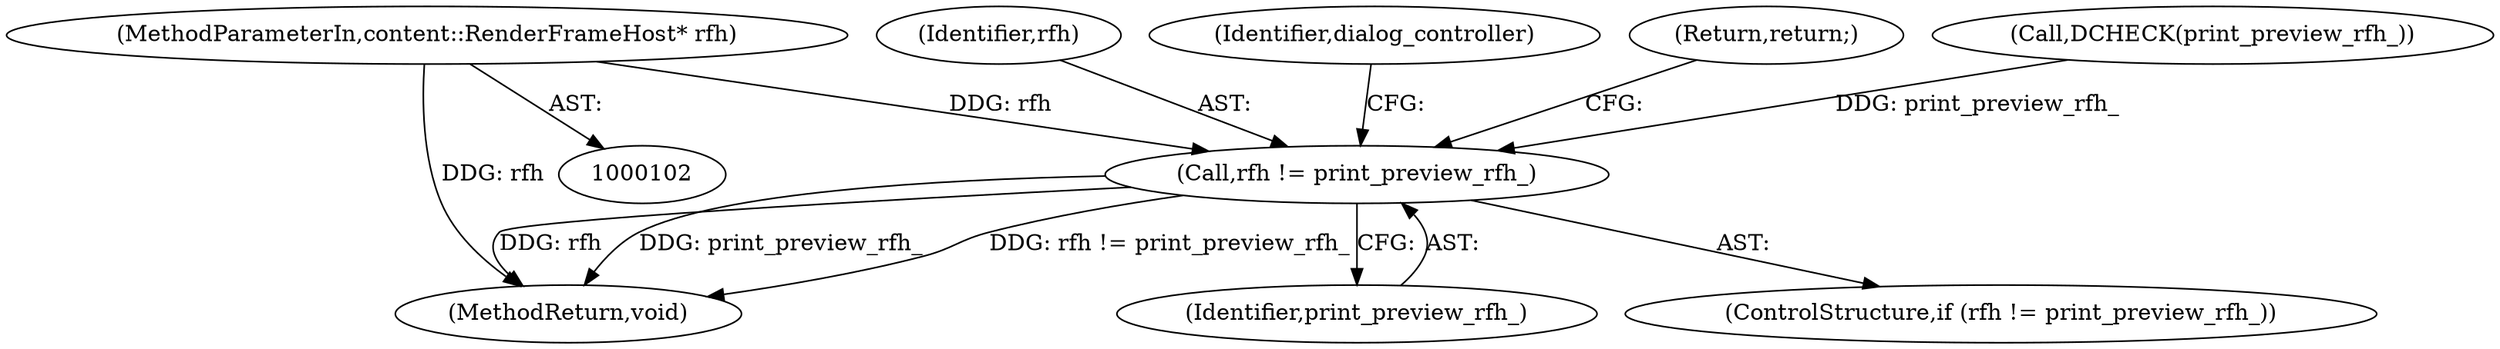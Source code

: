 digraph "0_Chrome_0720b02e4f303ea6b114d4ae9453e3a7ff55f8dc_0@pointer" {
"1000103" [label="(MethodParameterIn,content::RenderFrameHost* rfh)"];
"1000109" [label="(Call,rfh != print_preview_rfh_)"];
"1000108" [label="(ControlStructure,if (rfh != print_preview_rfh_))"];
"1000110" [label="(Identifier,rfh)"];
"1000115" [label="(Identifier,dialog_controller)"];
"1000112" [label="(Return,return;)"];
"1000109" [label="(Call,rfh != print_preview_rfh_)"];
"1000139" [label="(MethodReturn,void)"];
"1000111" [label="(Identifier,print_preview_rfh_)"];
"1000103" [label="(MethodParameterIn,content::RenderFrameHost* rfh)"];
"1000106" [label="(Call,DCHECK(print_preview_rfh_))"];
"1000103" -> "1000102"  [label="AST: "];
"1000103" -> "1000139"  [label="DDG: rfh"];
"1000103" -> "1000109"  [label="DDG: rfh"];
"1000109" -> "1000108"  [label="AST: "];
"1000109" -> "1000111"  [label="CFG: "];
"1000110" -> "1000109"  [label="AST: "];
"1000111" -> "1000109"  [label="AST: "];
"1000112" -> "1000109"  [label="CFG: "];
"1000115" -> "1000109"  [label="CFG: "];
"1000109" -> "1000139"  [label="DDG: rfh"];
"1000109" -> "1000139"  [label="DDG: print_preview_rfh_"];
"1000109" -> "1000139"  [label="DDG: rfh != print_preview_rfh_"];
"1000106" -> "1000109"  [label="DDG: print_preview_rfh_"];
}
